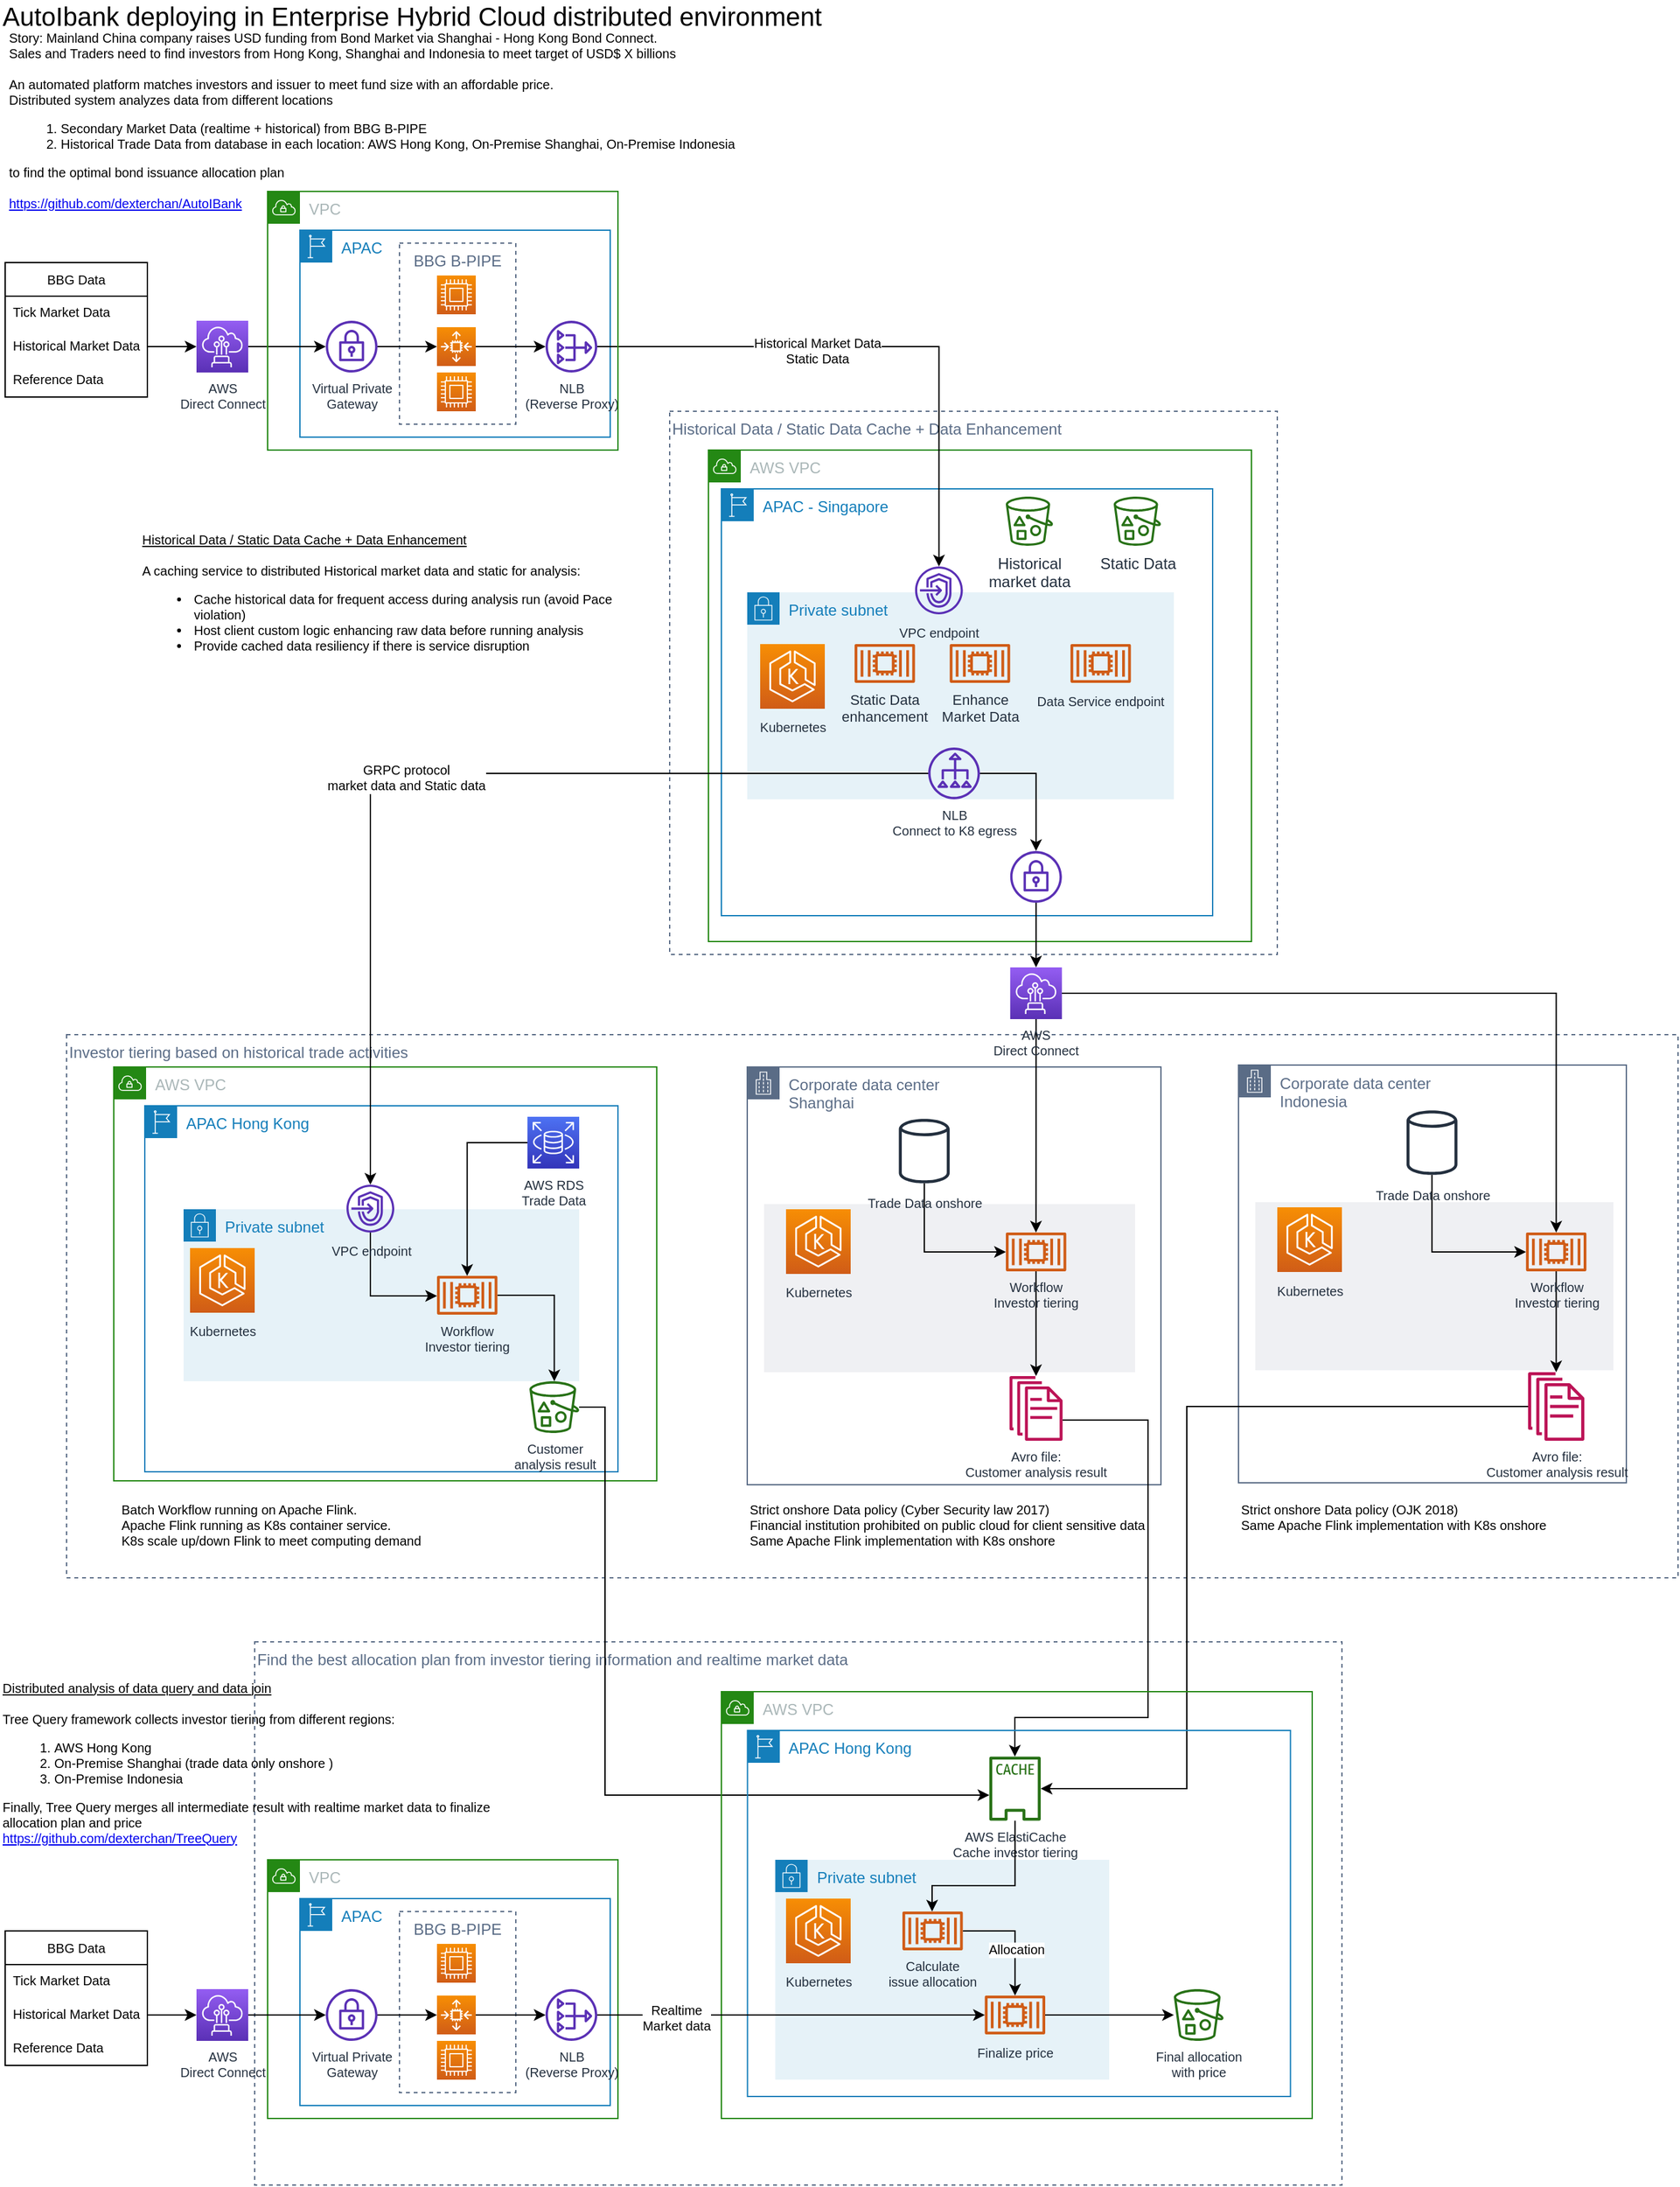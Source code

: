 <mxfile version="12.7.9" type="device"><diagram id="aOPVj5zpC2muIau44BB_" name="Page-1"><mxGraphModel dx="946" dy="549" grid="1" gridSize="10" guides="1" tooltips="1" connect="1" arrows="1" fold="1" page="1" pageScale="1" pageWidth="850" pageHeight="1100" math="0" shadow="0"><root><mxCell id="0"/><mxCell id="1" parent="0"/><mxCell id="RfVsqe0ibCzdvbUxRUO3-131" value="Find the best allocation plan from investor tiering information and realtime market data" style="fillColor=none;strokeColor=#5A6C86;dashed=1;verticalAlign=top;fontStyle=0;fontColor=#5A6C86;align=left;" parent="1" vertex="1"><mxGeometry x="223" y="1301.5" width="841" height="420" as="geometry"/></mxCell><mxCell id="RfVsqe0ibCzdvbUxRUO3-94" value="Private subnet" style="points=[[0,0],[0.25,0],[0.5,0],[0.75,0],[1,0],[1,0.25],[1,0.5],[1,0.75],[1,1],[0.75,1],[0.5,1],[0.25,1],[0,1],[0,0.75],[0,0.5],[0,0.25]];outlineConnect=0;gradientColor=none;html=1;whiteSpace=wrap;fontSize=12;fontStyle=0;shape=mxgraph.aws4.group;grIcon=mxgraph.aws4.group_security_group;grStroke=0;strokeColor=#147EBA;fillColor=#E6F2F8;verticalAlign=top;align=left;spacingLeft=30;fontColor=#147EBA;dashed=0;" parent="1" vertex="1"><mxGeometry x="625.7" y="1470" width="258.3" height="170" as="geometry"/></mxCell><mxCell id="RfVsqe0ibCzdvbUxRUO3-86" value="Investor tiering based on historical trade activities" style="fillColor=none;strokeColor=#5A6C86;dashed=1;verticalAlign=top;fontStyle=0;fontColor=#5A6C86;align=left;" parent="1" vertex="1"><mxGeometry x="77.5" y="832" width="1246.5" height="420" as="geometry"/></mxCell><mxCell id="RfVsqe0ibCzdvbUxRUO3-118" value="VPC" style="points=[[0,0],[0.25,0],[0.5,0],[0.75,0],[1,0],[1,0.25],[1,0.5],[1,0.75],[1,1],[0.75,1],[0.5,1],[0.25,1],[0,1],[0,0.75],[0,0.5],[0,0.25]];outlineConnect=0;gradientColor=none;html=1;whiteSpace=wrap;fontSize=12;fontStyle=0;shape=mxgraph.aws4.group;grIcon=mxgraph.aws4.group_vpc;strokeColor=#248814;fillColor=none;verticalAlign=top;align=left;spacingLeft=30;fontColor=#AAB7B8;dashed=0;" parent="1" vertex="1"><mxGeometry x="233" y="1470" width="271" height="200" as="geometry"/></mxCell><mxCell id="RfVsqe0ibCzdvbUxRUO3-78" value="&lt;div&gt;Corporate data center&lt;/div&gt;&lt;div&gt;Indonesia&lt;br&gt;&lt;/div&gt;" style="points=[[0,0],[0.25,0],[0.5,0],[0.75,0],[1,0],[1,0.25],[1,0.5],[1,0.75],[1,1],[0.75,1],[0.5,1],[0.25,1],[0,1],[0,0.75],[0,0.5],[0,0.25]];outlineConnect=0;gradientColor=none;html=1;whiteSpace=wrap;fontSize=12;fontStyle=0;shape=mxgraph.aws4.group;grIcon=mxgraph.aws4.group_corporate_data_center;strokeColor=#5A6C86;fillColor=none;verticalAlign=top;align=left;spacingLeft=30;fontColor=#5A6C86;dashed=0;" parent="1" vertex="1"><mxGeometry x="984" y="855.5" width="300" height="323" as="geometry"/></mxCell><mxCell id="RfVsqe0ibCzdvbUxRUO3-64" value="&lt;div&gt;Corporate data center&lt;/div&gt;&lt;div&gt;Shanghai&lt;br&gt;&lt;/div&gt;" style="points=[[0,0],[0.25,0],[0.5,0],[0.75,0],[1,0],[1,0.25],[1,0.5],[1,0.75],[1,1],[0.75,1],[0.5,1],[0.25,1],[0,1],[0,0.75],[0,0.5],[0,0.25]];outlineConnect=0;gradientColor=none;html=1;whiteSpace=wrap;fontSize=12;fontStyle=0;shape=mxgraph.aws4.group;grIcon=mxgraph.aws4.group_corporate_data_center;strokeColor=#5A6C86;fillColor=none;verticalAlign=top;align=left;spacingLeft=30;fontColor=#5A6C86;dashed=0;" parent="1" vertex="1"><mxGeometry x="604" y="857" width="320" height="323" as="geometry"/></mxCell><mxCell id="RfVsqe0ibCzdvbUxRUO3-44" value="AWS VPC" style="points=[[0,0],[0.25,0],[0.5,0],[0.75,0],[1,0],[1,0.25],[1,0.5],[1,0.75],[1,1],[0.75,1],[0.5,1],[0.25,1],[0,1],[0,0.75],[0,0.5],[0,0.25]];outlineConnect=0;gradientColor=none;html=1;whiteSpace=wrap;fontSize=12;fontStyle=0;shape=mxgraph.aws4.group;grIcon=mxgraph.aws4.group_vpc;strokeColor=#248814;fillColor=none;verticalAlign=top;align=left;spacingLeft=30;fontColor=#AAB7B8;dashed=0;" parent="1" vertex="1"><mxGeometry x="114" y="857" width="420" height="320" as="geometry"/></mxCell><mxCell id="RfVsqe0ibCzdvbUxRUO3-76" value="" style="fillColor=#EFF0F3;strokeColor=none;dashed=0;verticalAlign=top;fontStyle=0;fontColor=#232F3D;" parent="1" vertex="1"><mxGeometry x="617" y="963" width="287" height="130" as="geometry"/></mxCell><mxCell id="RfVsqe0ibCzdvbUxRUO3-49" value="APAC Hong Kong" style="points=[[0,0],[0.25,0],[0.5,0],[0.75,0],[1,0],[1,0.25],[1,0.5],[1,0.75],[1,1],[0.75,1],[0.5,1],[0.25,1],[0,1],[0,0.75],[0,0.5],[0,0.25]];outlineConnect=0;gradientColor=none;html=1;whiteSpace=wrap;fontSize=12;fontStyle=0;shape=mxgraph.aws4.group;grIcon=mxgraph.aws4.group_region;strokeColor=#147EBA;fillColor=none;verticalAlign=top;align=left;spacingLeft=30;fontColor=#147EBA;dashed=0;" parent="1" vertex="1"><mxGeometry x="138" y="887" width="366" height="283" as="geometry"/></mxCell><mxCell id="RfVsqe0ibCzdvbUxRUO3-45" value="Historical Data / Static Data Cache + Data Enhancement" style="fillColor=none;strokeColor=#5A6C86;dashed=1;verticalAlign=top;fontStyle=0;fontColor=#5A6C86;align=left;" parent="1" vertex="1"><mxGeometry x="544" y="350" width="470" height="420" as="geometry"/></mxCell><mxCell id="RfVsqe0ibCzdvbUxRUO3-27" value="AWS VPC" style="points=[[0,0],[0.25,0],[0.5,0],[0.75,0],[1,0],[1,0.25],[1,0.5],[1,0.75],[1,1],[0.75,1],[0.5,1],[0.25,1],[0,1],[0,0.75],[0,0.5],[0,0.25]];outlineConnect=0;gradientColor=none;html=1;whiteSpace=wrap;fontSize=12;fontStyle=0;shape=mxgraph.aws4.group;grIcon=mxgraph.aws4.group_vpc;strokeColor=#248814;fillColor=none;verticalAlign=top;align=left;spacingLeft=30;fontColor=#AAB7B8;dashed=0;" parent="1" vertex="1"><mxGeometry x="574" y="380" width="420" height="380" as="geometry"/></mxCell><mxCell id="RfVsqe0ibCzdvbUxRUO3-7" value="APAC - Singapore" style="points=[[0,0],[0.25,0],[0.5,0],[0.75,0],[1,0],[1,0.25],[1,0.5],[1,0.75],[1,1],[0.75,1],[0.5,1],[0.25,1],[0,1],[0,0.75],[0,0.5],[0,0.25]];outlineConnect=0;gradientColor=none;html=1;whiteSpace=wrap;fontSize=12;fontStyle=0;shape=mxgraph.aws4.group;grIcon=mxgraph.aws4.group_region;strokeColor=#147EBA;fillColor=none;verticalAlign=top;align=left;spacingLeft=30;fontColor=#147EBA;dashed=0;" parent="1" vertex="1"><mxGeometry x="584" y="410" width="380" height="330" as="geometry"/></mxCell><mxCell id="RfVsqe0ibCzdvbUxRUO3-31" value="Private subnet" style="points=[[0,0],[0.25,0],[0.5,0],[0.75,0],[1,0],[1,0.25],[1,0.5],[1,0.75],[1,1],[0.75,1],[0.5,1],[0.25,1],[0,1],[0,0.75],[0,0.5],[0,0.25]];outlineConnect=0;gradientColor=none;html=1;whiteSpace=wrap;fontSize=12;fontStyle=0;shape=mxgraph.aws4.group;grIcon=mxgraph.aws4.group_security_group;grStroke=0;strokeColor=#147EBA;fillColor=#E6F2F8;verticalAlign=top;align=left;spacingLeft=30;fontColor=#147EBA;dashed=0;" parent="1" vertex="1"><mxGeometry x="604" y="490" width="330" height="160" as="geometry"/></mxCell><mxCell id="RfVsqe0ibCzdvbUxRUO3-16" value="BBG B-PIPE" style="fillColor=none;strokeColor=#5A6C86;dashed=1;verticalAlign=top;fontStyle=0;fontColor=#5A6C86;" parent="1" vertex="1"><mxGeometry x="335" y="220" width="90" height="140" as="geometry"/></mxCell><mxCell id="RfVsqe0ibCzdvbUxRUO3-4" value="APAC" style="points=[[0,0],[0.25,0],[0.5,0],[0.75,0],[1,0],[1,0.25],[1,0.5],[1,0.75],[1,1],[0.75,1],[0.5,1],[0.25,1],[0,1],[0,0.75],[0,0.5],[0,0.25]];outlineConnect=0;gradientColor=none;html=1;whiteSpace=wrap;fontSize=12;fontStyle=0;shape=mxgraph.aws4.group;grIcon=mxgraph.aws4.group_region;strokeColor=#147EBA;fillColor=none;verticalAlign=top;align=left;spacingLeft=30;fontColor=#147EBA;dashed=0;" parent="1" vertex="1"><mxGeometry x="258" y="210" width="240" height="160" as="geometry"/></mxCell><mxCell id="RfVsqe0ibCzdvbUxRUO3-3" style="edgeStyle=orthogonalEdgeStyle;rounded=0;orthogonalLoop=1;jettySize=auto;html=1;" parent="1" source="RfVsqe0ibCzdvbUxRUO3-1" target="RfVsqe0ibCzdvbUxRUO3-2" edge="1"><mxGeometry relative="1" as="geometry"/></mxCell><mxCell id="RfVsqe0ibCzdvbUxRUO3-1" value="&lt;div style=&quot;font-size: 10px&quot;&gt;&lt;font style=&quot;font-size: 10px&quot;&gt;AWS &lt;br&gt;&lt;/font&gt;&lt;/div&gt;&lt;div style=&quot;font-size: 10px&quot;&gt;&lt;font style=&quot;font-size: 10px&quot;&gt;Direct Connect&lt;br&gt;&lt;/font&gt;&lt;/div&gt;" style="outlineConnect=0;fontColor=#232F3E;gradientColor=#945DF2;gradientDirection=north;fillColor=#5A30B5;strokeColor=#ffffff;dashed=0;verticalLabelPosition=bottom;verticalAlign=top;align=center;html=1;fontSize=12;fontStyle=0;aspect=fixed;shape=mxgraph.aws4.resourceIcon;resIcon=mxgraph.aws4.direct_connect;" parent="1" vertex="1"><mxGeometry x="178" y="280" width="40" height="40" as="geometry"/></mxCell><mxCell id="RfVsqe0ibCzdvbUxRUO3-6" style="edgeStyle=orthogonalEdgeStyle;rounded=0;orthogonalLoop=1;jettySize=auto;html=1;" parent="1" source="RfVsqe0ibCzdvbUxRUO3-11" target="RfVsqe0ibCzdvbUxRUO3-5" edge="1"><mxGeometry relative="1" as="geometry"/></mxCell><mxCell id="RfVsqe0ibCzdvbUxRUO3-2" value="&lt;div style=&quot;font-size: 10px&quot;&gt;&lt;font style=&quot;font-size: 10px&quot;&gt;Virtual Private &lt;br&gt;&lt;/font&gt;&lt;/div&gt;&lt;div style=&quot;font-size: 10px&quot;&gt;&lt;font style=&quot;font-size: 10px&quot;&gt;Gateway&lt;/font&gt;&lt;/div&gt;" style="outlineConnect=0;fontColor=#232F3E;gradientColor=none;fillColor=#5A30B5;strokeColor=none;dashed=0;verticalLabelPosition=bottom;verticalAlign=top;align=center;html=1;fontSize=12;fontStyle=0;aspect=fixed;pointerEvents=1;shape=mxgraph.aws4.vpn_gateway;" parent="1" vertex="1"><mxGeometry x="278" y="280" width="40" height="40" as="geometry"/></mxCell><mxCell id="RfVsqe0ibCzdvbUxRUO3-10" style="edgeStyle=orthogonalEdgeStyle;rounded=0;orthogonalLoop=1;jettySize=auto;html=1;" parent="1" source="RfVsqe0ibCzdvbUxRUO3-5" target="RfVsqe0ibCzdvbUxRUO3-9" edge="1"><mxGeometry relative="1" as="geometry"/></mxCell><mxCell id="RfVsqe0ibCzdvbUxRUO3-43" value="&lt;div&gt;Historical Market Data&lt;/div&gt;&lt;div&gt;Static Data&lt;br&gt;&lt;/div&gt;" style="text;html=1;align=center;verticalAlign=middle;resizable=0;points=[];labelBackgroundColor=#ffffff;fontSize=10;" parent="RfVsqe0ibCzdvbUxRUO3-10" vertex="1" connectable="0"><mxGeometry x="-0.218" y="-3" relative="1" as="geometry"><mxPoint as="offset"/></mxGeometry></mxCell><mxCell id="RfVsqe0ibCzdvbUxRUO3-5" value="&lt;div style=&quot;font-size: 10px;&quot;&gt;NLB&lt;/div&gt;&lt;div style=&quot;font-size: 10px;&quot;&gt;&lt;font style=&quot;font-size: 10px&quot;&gt;(Reverse Proxy)&lt;/font&gt;&lt;/div&gt;" style="outlineConnect=0;fontColor=#232F3E;gradientColor=none;fillColor=#5A30B5;strokeColor=none;dashed=0;verticalLabelPosition=bottom;verticalAlign=top;align=center;html=1;fontSize=10;fontStyle=0;aspect=fixed;pointerEvents=1;shape=mxgraph.aws4.nat_gateway;rotation=0;direction=east;" parent="1" vertex="1"><mxGeometry x="448" y="280" width="40" height="40" as="geometry"/></mxCell><mxCell id="RfVsqe0ibCzdvbUxRUO3-9" value="&lt;font style=&quot;font-size: 10px&quot;&gt;VPC endpoint&lt;/font&gt;" style="outlineConnect=0;fontColor=#232F3E;gradientColor=none;fillColor=#5A30B5;strokeColor=none;dashed=0;verticalLabelPosition=bottom;verticalAlign=top;align=center;html=1;fontSize=12;fontStyle=0;aspect=fixed;pointerEvents=1;shape=mxgraph.aws4.endpoints;" parent="1" vertex="1"><mxGeometry x="733.8" y="470" width="37" height="37" as="geometry"/></mxCell><mxCell id="RfVsqe0ibCzdvbUxRUO3-11" value="" style="outlineConnect=0;fontColor=#232F3E;gradientColor=#F78E04;gradientDirection=north;fillColor=#D05C17;strokeColor=#ffffff;dashed=0;verticalLabelPosition=bottom;verticalAlign=top;align=center;html=1;fontSize=12;fontStyle=0;aspect=fixed;shape=mxgraph.aws4.resourceIcon;resIcon=mxgraph.aws4.auto_scaling2;" parent="1" vertex="1"><mxGeometry x="364" y="285" width="30" height="30" as="geometry"/></mxCell><mxCell id="RfVsqe0ibCzdvbUxRUO3-12" style="edgeStyle=orthogonalEdgeStyle;rounded=0;orthogonalLoop=1;jettySize=auto;html=1;" parent="1" source="RfVsqe0ibCzdvbUxRUO3-2" target="RfVsqe0ibCzdvbUxRUO3-11" edge="1"><mxGeometry relative="1" as="geometry"><mxPoint x="318" y="300" as="sourcePoint"/><mxPoint x="448" y="300" as="targetPoint"/></mxGeometry></mxCell><mxCell id="RfVsqe0ibCzdvbUxRUO3-13" value="" style="outlineConnect=0;fontColor=#232F3E;gradientColor=#F78E04;gradientDirection=north;fillColor=#D05C17;strokeColor=#ffffff;dashed=0;verticalLabelPosition=bottom;verticalAlign=top;align=center;html=1;fontSize=12;fontStyle=0;aspect=fixed;shape=mxgraph.aws4.resourceIcon;resIcon=mxgraph.aws4.compute;" parent="1" vertex="1"><mxGeometry x="364" y="320" width="30" height="30" as="geometry"/></mxCell><mxCell id="RfVsqe0ibCzdvbUxRUO3-14" value="" style="outlineConnect=0;fontColor=#232F3E;gradientColor=#F78E04;gradientDirection=north;fillColor=#D05C17;strokeColor=#ffffff;dashed=0;verticalLabelPosition=bottom;verticalAlign=top;align=center;html=1;fontSize=12;fontStyle=0;aspect=fixed;shape=mxgraph.aws4.resourceIcon;resIcon=mxgraph.aws4.compute;" parent="1" vertex="1"><mxGeometry x="364" y="245" width="30" height="30" as="geometry"/></mxCell><mxCell id="RfVsqe0ibCzdvbUxRUO3-19" value="BBG Data" style="swimlane;fontStyle=0;childLayout=stackLayout;horizontal=1;startSize=26;fillColor=none;horizontalStack=0;resizeParent=1;resizeParentMax=0;resizeLast=0;collapsible=1;marginBottom=0;fontSize=10;" parent="1" vertex="1"><mxGeometry x="30" y="235" width="110" height="104" as="geometry"/></mxCell><mxCell id="RfVsqe0ibCzdvbUxRUO3-20" value="Tick Market Data" style="text;strokeColor=none;fillColor=none;align=left;verticalAlign=top;spacingLeft=4;spacingRight=4;overflow=hidden;rotatable=0;points=[[0,0.5],[1,0.5]];portConstraint=eastwest;fontSize=10;" parent="RfVsqe0ibCzdvbUxRUO3-19" vertex="1"><mxGeometry y="26" width="110" height="26" as="geometry"/></mxCell><mxCell id="RfVsqe0ibCzdvbUxRUO3-21" value="Historical Market Data" style="text;strokeColor=none;fillColor=none;align=left;verticalAlign=top;spacingLeft=4;spacingRight=4;overflow=hidden;rotatable=0;points=[[0,0.5],[1,0.5]];portConstraint=eastwest;fontSize=10;" parent="RfVsqe0ibCzdvbUxRUO3-19" vertex="1"><mxGeometry y="52" width="110" height="26" as="geometry"/></mxCell><mxCell id="RfVsqe0ibCzdvbUxRUO3-22" value="Reference Data" style="text;strokeColor=none;fillColor=none;align=left;verticalAlign=top;spacingLeft=4;spacingRight=4;overflow=hidden;rotatable=0;points=[[0,0.5],[1,0.5]];portConstraint=eastwest;fontSize=10;" parent="RfVsqe0ibCzdvbUxRUO3-19" vertex="1"><mxGeometry y="78" width="110" height="26" as="geometry"/></mxCell><mxCell id="RfVsqe0ibCzdvbUxRUO3-23" style="edgeStyle=orthogonalEdgeStyle;rounded=0;orthogonalLoop=1;jettySize=auto;html=1;fontSize=10;" parent="1" source="RfVsqe0ibCzdvbUxRUO3-21" target="RfVsqe0ibCzdvbUxRUO3-1" edge="1"><mxGeometry relative="1" as="geometry"/></mxCell><mxCell id="RfVsqe0ibCzdvbUxRUO3-26" value="VPC" style="points=[[0,0],[0.25,0],[0.5,0],[0.75,0],[1,0],[1,0.25],[1,0.5],[1,0.75],[1,1],[0.75,1],[0.5,1],[0.25,1],[0,1],[0,0.75],[0,0.5],[0,0.25]];outlineConnect=0;gradientColor=none;html=1;whiteSpace=wrap;fontSize=12;fontStyle=0;shape=mxgraph.aws4.group;grIcon=mxgraph.aws4.group_vpc;strokeColor=#248814;fillColor=none;verticalAlign=top;align=left;spacingLeft=30;fontColor=#AAB7B8;dashed=0;" parent="1" vertex="1"><mxGeometry x="233" y="180" width="271" height="200" as="geometry"/></mxCell><mxCell id="RfVsqe0ibCzdvbUxRUO3-28" value="&lt;div align=&quot;left&quot;&gt;&lt;font style=&quot;font-size: 20px&quot;&gt;AutoIbank deploying in Enterprise Hybrid Cloud distributed environment&lt;/font&gt;&lt;/div&gt;&lt;div align=&quot;left&quot;&gt;&lt;br&gt;&lt;/div&gt;" style="text;html=1;strokeColor=none;fillColor=none;align=left;verticalAlign=middle;whiteSpace=wrap;rounded=0;fontSize=10;" parent="1" vertex="1"><mxGeometry x="26" y="40" width="685" height="20" as="geometry"/></mxCell><mxCell id="RfVsqe0ibCzdvbUxRUO3-29" value="&lt;div&gt;Story: Mainland China company raises USD funding from Bond Market via Shanghai - Hong Kong Bond Connect.&lt;/div&gt;&lt;div&gt;Sales and Traders need to find investors from Hong Kong, Shanghai and Indonesia to meet target of USD$ X billions&lt;br&gt;&lt;/div&gt;&lt;div&gt;&lt;br&gt;&lt;/div&gt;&lt;div align=&quot;left&quot;&gt;An automated platform matches investors and issuer to meet fund size with an affordable price. &lt;br&gt;&lt;/div&gt;Distributed system analyzes data from different locations&lt;br&gt;&lt;ol&gt;&lt;li&gt;Secondary Market Data (realtime + historical) from BBG B-PIPE&lt;/li&gt;&lt;li&gt;Historical Trade Data from database in each location: AWS Hong Kong, On-Premise Shanghai, On-Premise Indonesia&lt;br&gt;&lt;/li&gt;&lt;/ol&gt;&lt;div align=&quot;left&quot;&gt;to find the optimal bond issuance allocation plan &lt;br&gt;&lt;/div&gt;&lt;div&gt;&lt;br&gt;&lt;/div&gt;&lt;div&gt;&lt;a href=&quot;https://github.com/dexterchan/AutoIBank&quot;&gt;https://github.com/dexterchan/AutoIBank&lt;/a&gt;&lt;/div&gt;" style="text;html=1;strokeColor=none;fillColor=none;align=left;verticalAlign=middle;whiteSpace=wrap;rounded=0;fontSize=10;" parent="1" vertex="1"><mxGeometry x="31" y="90" width="603" height="70" as="geometry"/></mxCell><mxCell id="RfVsqe0ibCzdvbUxRUO3-30" value="&lt;font style=&quot;font-size: 10px&quot;&gt;Kubernetes&lt;/font&gt; " style="outlineConnect=0;fontColor=#232F3E;gradientColor=#F78E04;gradientDirection=north;fillColor=#D05C17;strokeColor=#ffffff;dashed=0;verticalLabelPosition=bottom;verticalAlign=top;align=center;html=1;fontSize=12;fontStyle=0;aspect=fixed;shape=mxgraph.aws4.resourceIcon;resIcon=mxgraph.aws4.eks;" parent="1" vertex="1"><mxGeometry x="614" y="530" width="50" height="50" as="geometry"/></mxCell><mxCell id="RfVsqe0ibCzdvbUxRUO3-32" value="&lt;div&gt;Historical&lt;/div&gt;&lt;div&gt;market data&lt;br&gt;&lt;/div&gt;" style="outlineConnect=0;fontColor=#232F3E;gradientColor=none;fillColor=#277116;strokeColor=none;dashed=0;verticalLabelPosition=bottom;verticalAlign=top;align=center;html=1;fontSize=12;fontStyle=0;aspect=fixed;pointerEvents=1;shape=mxgraph.aws4.bucket_with_objects;" parent="1" vertex="1"><mxGeometry x="804" y="416" width="36.54" height="38" as="geometry"/></mxCell><mxCell id="RfVsqe0ibCzdvbUxRUO3-33" value="&lt;div style=&quot;font-size: 11px&quot;&gt;&lt;font style=&quot;font-size: 11px&quot;&gt;Static Data&lt;/font&gt;&lt;/div&gt;&lt;div style=&quot;font-size: 11px&quot;&gt;&lt;font style=&quot;font-size: 11px&quot;&gt;enhancement&lt;/font&gt;&lt;br&gt;&lt;/div&gt;" style="outlineConnect=0;fontColor=#232F3E;gradientColor=none;fillColor=#D05C17;strokeColor=none;dashed=0;verticalLabelPosition=bottom;verticalAlign=top;align=center;html=1;fontSize=12;fontStyle=0;aspect=fixed;pointerEvents=1;shape=mxgraph.aws4.container_2;" parent="1" vertex="1"><mxGeometry x="687" y="530" width="46.8" height="30" as="geometry"/></mxCell><mxCell id="RfVsqe0ibCzdvbUxRUO3-37" value="&lt;div&gt;Static Data&lt;/div&gt;" style="outlineConnect=0;fontColor=#232F3E;gradientColor=none;fillColor=#277116;strokeColor=none;dashed=0;verticalLabelPosition=bottom;verticalAlign=top;align=center;html=1;fontSize=12;fontStyle=0;aspect=fixed;pointerEvents=1;shape=mxgraph.aws4.bucket_with_objects;" parent="1" vertex="1"><mxGeometry x="887.46" y="416" width="36.54" height="38" as="geometry"/></mxCell><mxCell id="RfVsqe0ibCzdvbUxRUO3-38" value="&lt;div style=&quot;font-size: 11px&quot;&gt;&lt;font style=&quot;font-size: 11px&quot;&gt;Enhance &lt;br&gt;&lt;/font&gt;&lt;/div&gt;&lt;div style=&quot;font-size: 11px&quot;&gt;&lt;font style=&quot;font-size: 11px&quot;&gt;Market Data&lt;br&gt;&lt;/font&gt;&lt;/div&gt;&amp;nbsp;" style="outlineConnect=0;fontColor=#232F3E;gradientColor=none;fillColor=#D05C17;strokeColor=none;dashed=0;verticalLabelPosition=bottom;verticalAlign=top;align=center;html=1;fontSize=12;fontStyle=0;aspect=fixed;pointerEvents=1;shape=mxgraph.aws4.container_2;" parent="1" vertex="1"><mxGeometry x="760.6" y="530" width="46.8" height="30" as="geometry"/></mxCell><mxCell id="RfVsqe0ibCzdvbUxRUO3-42" value="&lt;font style=&quot;font-size: 10px&quot;&gt;Data Service endpoint&lt;/font&gt;" style="outlineConnect=0;fontColor=#232F3E;gradientColor=none;fillColor=#D05C17;strokeColor=none;dashed=0;verticalLabelPosition=bottom;verticalAlign=top;align=center;html=1;fontSize=12;fontStyle=0;aspect=fixed;pointerEvents=1;shape=mxgraph.aws4.container_2;" parent="1" vertex="1"><mxGeometry x="854" y="530" width="46.8" height="30" as="geometry"/></mxCell><mxCell id="RfVsqe0ibCzdvbUxRUO3-72" style="edgeStyle=orthogonalEdgeStyle;rounded=0;orthogonalLoop=1;jettySize=auto;html=1;fontSize=10;" parent="1" source="RfVsqe0ibCzdvbUxRUO3-46" target="RfVsqe0ibCzdvbUxRUO3-71" edge="1"><mxGeometry relative="1" as="geometry"/></mxCell><mxCell id="RfVsqe0ibCzdvbUxRUO3-46" value="&lt;div style=&quot;font-size: 10px&quot;&gt;&lt;font style=&quot;font-size: 10px&quot;&gt;AWS &lt;br&gt;&lt;/font&gt;&lt;/div&gt;&lt;div style=&quot;font-size: 10px&quot;&gt;&lt;font style=&quot;font-size: 10px&quot;&gt;Direct Connect&lt;br&gt;&lt;/font&gt;&lt;/div&gt;" style="outlineConnect=0;fontColor=#232F3E;gradientColor=#945DF2;gradientDirection=north;fillColor=#5A30B5;strokeColor=#ffffff;dashed=0;verticalLabelPosition=bottom;verticalAlign=top;align=center;html=1;fontSize=12;fontStyle=0;aspect=fixed;shape=mxgraph.aws4.resourceIcon;resIcon=mxgraph.aws4.direct_connect;" parent="1" vertex="1"><mxGeometry x="807.4" y="780" width="40" height="40" as="geometry"/></mxCell><mxCell id="RfVsqe0ibCzdvbUxRUO3-48" value="&lt;div style=&quot;font-size: 10px&quot;&gt;&lt;font style=&quot;font-size: 10px&quot;&gt;AWS RDS&lt;/font&gt;&lt;/div&gt;&lt;div style=&quot;font-size: 10px&quot;&gt;&lt;font style=&quot;font-size: 10px&quot;&gt;Trade Data&lt;br&gt;&lt;/font&gt;&lt;/div&gt;" style="outlineConnect=0;fontColor=#232F3E;gradientColor=#4D72F3;gradientDirection=north;fillColor=#3334B9;strokeColor=#ffffff;dashed=0;verticalLabelPosition=bottom;verticalAlign=top;align=center;html=1;fontSize=12;fontStyle=0;aspect=fixed;shape=mxgraph.aws4.resourceIcon;resIcon=mxgraph.aws4.rds;" parent="1" vertex="1"><mxGeometry x="434" y="895.5" width="40" height="40" as="geometry"/></mxCell><mxCell id="RfVsqe0ibCzdvbUxRUO3-54" style="edgeStyle=orthogonalEdgeStyle;rounded=0;orthogonalLoop=1;jettySize=auto;html=1;fontSize=10;" parent="1" source="RfVsqe0ibCzdvbUxRUO3-50" target="RfVsqe0ibCzdvbUxRUO3-53" edge="1"><mxGeometry relative="1" as="geometry"/></mxCell><mxCell id="RfVsqe0ibCzdvbUxRUO3-61" value="&lt;div&gt;GRPC protocol&lt;/div&gt;&lt;div&gt;market data and Static data&lt;br&gt;&lt;/div&gt;" style="text;html=1;align=center;verticalAlign=middle;resizable=0;points=[];labelBackgroundColor=#ffffff;fontSize=10;" parent="RfVsqe0ibCzdvbUxRUO3-54" vertex="1" connectable="0"><mxGeometry x="0.078" y="3" relative="1" as="geometry"><mxPoint as="offset"/></mxGeometry></mxCell><mxCell id="RfVsqe0ibCzdvbUxRUO3-67" style="edgeStyle=orthogonalEdgeStyle;rounded=0;orthogonalLoop=1;jettySize=auto;html=1;fontSize=10;" parent="1" source="RfVsqe0ibCzdvbUxRUO3-50" target="RfVsqe0ibCzdvbUxRUO3-65" edge="1"><mxGeometry relative="1" as="geometry"/></mxCell><mxCell id="RfVsqe0ibCzdvbUxRUO3-50" value="&lt;div style=&quot;font-size: 10px&quot;&gt;&lt;font style=&quot;font-size: 10px&quot;&gt;NLB&lt;/font&gt;&lt;/div&gt;&lt;div style=&quot;font-size: 10px&quot;&gt;&lt;font style=&quot;font-size: 10px&quot;&gt;Connect to K8 egress&lt;/font&gt;&lt;font style=&quot;font-size: 10px&quot;&gt;&lt;br&gt;&lt;/font&gt;&lt;/div&gt;" style="outlineConnect=0;fontColor=#232F3E;gradientColor=none;fillColor=#5A30B5;strokeColor=none;dashed=0;verticalLabelPosition=bottom;verticalAlign=top;align=center;html=1;fontSize=12;fontStyle=0;aspect=fixed;pointerEvents=1;shape=mxgraph.aws4.nat_gateway;direction=north;" parent="1" vertex="1"><mxGeometry x="744" y="610" width="40" height="40" as="geometry"/></mxCell><mxCell id="RfVsqe0ibCzdvbUxRUO3-55" value="Private subnet" style="points=[[0,0],[0.25,0],[0.5,0],[0.75,0],[1,0],[1,0.25],[1,0.5],[1,0.75],[1,1],[0.75,1],[0.5,1],[0.25,1],[0,1],[0,0.75],[0,0.5],[0,0.25]];outlineConnect=0;gradientColor=none;html=1;whiteSpace=wrap;fontSize=12;fontStyle=0;shape=mxgraph.aws4.group;grIcon=mxgraph.aws4.group_security_group;grStroke=0;strokeColor=#147EBA;fillColor=#E6F2F8;verticalAlign=top;align=left;spacingLeft=30;fontColor=#147EBA;dashed=0;" parent="1" vertex="1"><mxGeometry x="168" y="967" width="306" height="133" as="geometry"/></mxCell><mxCell id="RfVsqe0ibCzdvbUxRUO3-126" style="edgeStyle=orthogonalEdgeStyle;rounded=0;orthogonalLoop=1;jettySize=auto;html=1;fontSize=10;" parent="1" source="RfVsqe0ibCzdvbUxRUO3-53" target="RfVsqe0ibCzdvbUxRUO3-58" edge="1"><mxGeometry relative="1" as="geometry"><Array as="points"><mxPoint x="313" y="1034"/></Array></mxGeometry></mxCell><mxCell id="RfVsqe0ibCzdvbUxRUO3-53" value="&lt;font style=&quot;font-size: 10px&quot;&gt;VPC endpoint&lt;/font&gt;" style="outlineConnect=0;fontColor=#232F3E;gradientColor=none;fillColor=#5A30B5;strokeColor=none;dashed=0;verticalLabelPosition=bottom;verticalAlign=top;align=center;html=1;fontSize=12;fontStyle=0;aspect=fixed;pointerEvents=1;shape=mxgraph.aws4.endpoints;" parent="1" vertex="1"><mxGeometry x="294" y="948" width="37" height="37" as="geometry"/></mxCell><mxCell id="RfVsqe0ibCzdvbUxRUO3-57" value="&lt;font style=&quot;font-size: 10px&quot;&gt;Kubernetes&lt;/font&gt; " style="outlineConnect=0;fontColor=#232F3E;gradientColor=#F78E04;gradientDirection=north;fillColor=#D05C17;strokeColor=#ffffff;dashed=0;verticalLabelPosition=bottom;verticalAlign=top;align=center;html=1;fontSize=12;fontStyle=0;aspect=fixed;shape=mxgraph.aws4.resourceIcon;resIcon=mxgraph.aws4.eks;" parent="1" vertex="1"><mxGeometry x="173" y="997" width="50" height="50" as="geometry"/></mxCell><mxCell id="RfVsqe0ibCzdvbUxRUO3-96" style="edgeStyle=orthogonalEdgeStyle;rounded=0;orthogonalLoop=1;jettySize=auto;html=1;fontSize=10;" parent="1" source="RfVsqe0ibCzdvbUxRUO3-58" target="RfVsqe0ibCzdvbUxRUO3-63" edge="1"><mxGeometry relative="1" as="geometry"/></mxCell><mxCell id="RfVsqe0ibCzdvbUxRUO3-58" value="&lt;div style=&quot;font-size: 10px&quot;&gt;&lt;font style=&quot;font-size: 10px&quot;&gt;Workflow&lt;/font&gt;&lt;/div&gt;&lt;div style=&quot;font-size: 10px&quot;&gt;&lt;font style=&quot;font-size: 10px&quot;&gt;Investor tiering&lt;br&gt;&lt;/font&gt;&lt;/div&gt;" style="outlineConnect=0;fontColor=#232F3E;gradientColor=none;fillColor=#D05C17;strokeColor=none;dashed=0;verticalLabelPosition=bottom;verticalAlign=top;align=center;html=1;fontSize=12;fontStyle=0;aspect=fixed;pointerEvents=1;shape=mxgraph.aws4.container_2;" parent="1" vertex="1"><mxGeometry x="364" y="1018.5" width="46.8" height="30" as="geometry"/></mxCell><mxCell id="RfVsqe0ibCzdvbUxRUO3-62" value="&lt;div align=&quot;left&quot;&gt;Batch Workflow running on Apache Flink.&lt;/div&gt;&lt;div align=&quot;left&quot;&gt;Apache Flink running as K8s container service.&lt;/div&gt;&lt;div align=&quot;left&quot;&gt;K8s scale up/down Flink to meet computing demand&lt;br&gt;&lt;/div&gt;" style="text;html=1;strokeColor=none;fillColor=none;align=left;verticalAlign=top;whiteSpace=wrap;rounded=0;fontSize=10;" parent="1" vertex="1"><mxGeometry x="118" y="1187" width="256" height="50" as="geometry"/></mxCell><mxCell id="RfVsqe0ibCzdvbUxRUO3-91" style="edgeStyle=orthogonalEdgeStyle;rounded=0;orthogonalLoop=1;jettySize=auto;html=1;fontSize=10;" parent="1" source="RfVsqe0ibCzdvbUxRUO3-63" target="RfVsqe0ibCzdvbUxRUO3-90" edge="1"><mxGeometry relative="1" as="geometry"><mxPoint x="524" y="1450" as="targetPoint"/><Array as="points"><mxPoint x="494" y="1120"/><mxPoint x="494" y="1420"/></Array></mxGeometry></mxCell><mxCell id="RfVsqe0ibCzdvbUxRUO3-63" value="&lt;div style=&quot;font-size: 10px&quot;&gt;&lt;font style=&quot;font-size: 10px&quot;&gt;Customer &lt;br&gt;&lt;/font&gt;&lt;/div&gt;&lt;div style=&quot;font-size: 10px&quot;&gt;&lt;font style=&quot;font-size: 10px&quot;&gt;analysis result&lt;br&gt;&lt;/font&gt;&lt;/div&gt;" style="outlineConnect=0;fontColor=#232F3E;gradientColor=none;fillColor=#277116;strokeColor=none;dashed=0;verticalLabelPosition=bottom;verticalAlign=top;align=center;html=1;fontSize=12;fontStyle=0;aspect=fixed;pointerEvents=1;shape=mxgraph.aws4.bucket_with_objects;" parent="1" vertex="1"><mxGeometry x="435.54" y="1100" width="38.46" height="40" as="geometry"/></mxCell><mxCell id="RfVsqe0ibCzdvbUxRUO3-68" style="edgeStyle=orthogonalEdgeStyle;rounded=0;orthogonalLoop=1;jettySize=auto;html=1;fontSize=10;" parent="1" source="RfVsqe0ibCzdvbUxRUO3-65" target="RfVsqe0ibCzdvbUxRUO3-46" edge="1"><mxGeometry relative="1" as="geometry"/></mxCell><mxCell id="RfVsqe0ibCzdvbUxRUO3-65" value="" style="outlineConnect=0;fontColor=#232F3E;gradientColor=none;fillColor=#5A30B5;strokeColor=none;dashed=0;verticalLabelPosition=bottom;verticalAlign=top;align=center;html=1;fontSize=12;fontStyle=0;aspect=fixed;pointerEvents=1;shape=mxgraph.aws4.vpn_gateway;" parent="1" vertex="1"><mxGeometry x="807.4" y="690" width="40" height="40" as="geometry"/></mxCell><mxCell id="RfVsqe0ibCzdvbUxRUO3-69" value="&lt;font style=&quot;font-size: 10px&quot;&gt;Kubernetes&lt;/font&gt; " style="outlineConnect=0;fontColor=#232F3E;gradientColor=#F78E04;gradientDirection=north;fillColor=#D05C17;strokeColor=#ffffff;dashed=0;verticalLabelPosition=bottom;verticalAlign=top;align=center;html=1;fontSize=12;fontStyle=0;aspect=fixed;shape=mxgraph.aws4.resourceIcon;resIcon=mxgraph.aws4.eks;" parent="1" vertex="1"><mxGeometry x="634" y="967" width="50" height="50" as="geometry"/></mxCell><mxCell id="RfVsqe0ibCzdvbUxRUO3-97" style="edgeStyle=orthogonalEdgeStyle;rounded=0;orthogonalLoop=1;jettySize=auto;html=1;fontSize=10;" parent="1" source="RfVsqe0ibCzdvbUxRUO3-71" target="RfVsqe0ibCzdvbUxRUO3-75" edge="1"><mxGeometry relative="1" as="geometry"/></mxCell><mxCell id="RfVsqe0ibCzdvbUxRUO3-71" value="&lt;div style=&quot;font-size: 10px&quot;&gt;&lt;font style=&quot;font-size: 10px&quot;&gt;Workflow&lt;/font&gt;&lt;/div&gt;&lt;div style=&quot;font-size: 10px&quot;&gt;&lt;font style=&quot;font-size: 10px&quot;&gt;Investor tiering&lt;br&gt;&lt;/font&gt;&lt;/div&gt;" style="outlineConnect=0;fontColor=#232F3E;gradientColor=none;fillColor=#D05C17;strokeColor=none;dashed=0;verticalLabelPosition=bottom;verticalAlign=top;align=center;html=1;fontSize=12;fontStyle=0;aspect=fixed;pointerEvents=1;shape=mxgraph.aws4.container_2;" parent="1" vertex="1"><mxGeometry x="804.0" y="985" width="46.8" height="30" as="geometry"/></mxCell><mxCell id="RfVsqe0ibCzdvbUxRUO3-128" style="edgeStyle=orthogonalEdgeStyle;rounded=0;orthogonalLoop=1;jettySize=auto;html=1;fontSize=10;" parent="1" source="RfVsqe0ibCzdvbUxRUO3-73" target="RfVsqe0ibCzdvbUxRUO3-71" edge="1"><mxGeometry relative="1" as="geometry"><Array as="points"><mxPoint x="741" y="1000"/></Array></mxGeometry></mxCell><mxCell id="RfVsqe0ibCzdvbUxRUO3-73" value="&lt;font style=&quot;font-size: 10px&quot;&gt;Trade Data onshore&lt;/font&gt;" style="outlineConnect=0;fontColor=#232F3E;gradientColor=none;fillColor=#232F3E;strokeColor=none;dashed=0;verticalLabelPosition=bottom;verticalAlign=top;align=center;html=1;fontSize=12;fontStyle=0;aspect=fixed;pointerEvents=1;shape=mxgraph.aws4.generic_database;" parent="1" vertex="1"><mxGeometry x="721.27" y="896" width="39.33" height="52" as="geometry"/></mxCell><mxCell id="RfVsqe0ibCzdvbUxRUO3-92" style="edgeStyle=orthogonalEdgeStyle;rounded=0;orthogonalLoop=1;jettySize=auto;html=1;fontSize=10;" parent="1" source="RfVsqe0ibCzdvbUxRUO3-75" target="RfVsqe0ibCzdvbUxRUO3-90" edge="1"><mxGeometry relative="1" as="geometry"><Array as="points"><mxPoint x="914" y="1130"/><mxPoint x="914" y="1360"/><mxPoint x="811" y="1360"/></Array></mxGeometry></mxCell><mxCell id="RfVsqe0ibCzdvbUxRUO3-75" value="&lt;div style=&quot;font-size: 10px&quot;&gt;&lt;font style=&quot;font-size: 10px&quot;&gt;Avro file: &lt;br&gt;&lt;/font&gt;&lt;/div&gt;&lt;div style=&quot;font-size: 10px&quot;&gt;&lt;font style=&quot;font-size: 10px&quot;&gt;Customer analysis result&lt;/font&gt;&lt;/div&gt;" style="outlineConnect=0;fontColor=#232F3E;gradientColor=none;fillColor=#BC1356;strokeColor=none;dashed=0;verticalLabelPosition=bottom;verticalAlign=top;align=center;html=1;fontSize=12;fontStyle=0;aspect=fixed;pointerEvents=1;shape=mxgraph.aws4.documents;" parent="1" vertex="1"><mxGeometry x="806.88" y="1096" width="41.03" height="50" as="geometry"/></mxCell><mxCell id="RfVsqe0ibCzdvbUxRUO3-77" value="" style="fillColor=#EFF0F3;strokeColor=none;dashed=0;verticalAlign=top;fontStyle=0;fontColor=#232F3D;" parent="1" vertex="1"><mxGeometry x="997" y="961.5" width="277" height="130" as="geometry"/></mxCell><mxCell id="RfVsqe0ibCzdvbUxRUO3-79" value="&lt;font style=&quot;font-size: 10px&quot;&gt;Kubernetes&lt;/font&gt; " style="outlineConnect=0;fontColor=#232F3E;gradientColor=#F78E04;gradientDirection=north;fillColor=#D05C17;strokeColor=#ffffff;dashed=0;verticalLabelPosition=bottom;verticalAlign=top;align=center;html=1;fontSize=12;fontStyle=0;aspect=fixed;shape=mxgraph.aws4.resourceIcon;resIcon=mxgraph.aws4.eks;" parent="1" vertex="1"><mxGeometry x="1014" y="965.5" width="50" height="50" as="geometry"/></mxCell><mxCell id="RfVsqe0ibCzdvbUxRUO3-98" style="edgeStyle=orthogonalEdgeStyle;rounded=0;orthogonalLoop=1;jettySize=auto;html=1;fontSize=10;" parent="1" source="RfVsqe0ibCzdvbUxRUO3-80" target="RfVsqe0ibCzdvbUxRUO3-82" edge="1"><mxGeometry relative="1" as="geometry"/></mxCell><mxCell id="RfVsqe0ibCzdvbUxRUO3-80" value="&lt;div style=&quot;font-size: 10px&quot;&gt;&lt;font style=&quot;font-size: 10px&quot;&gt;Workflow&lt;/font&gt;&lt;/div&gt;&lt;div style=&quot;font-size: 10px&quot;&gt;&lt;font style=&quot;font-size: 10px&quot;&gt;Investor tiering&lt;br&gt;&lt;/font&gt;&lt;/div&gt;" style="outlineConnect=0;fontColor=#232F3E;gradientColor=none;fillColor=#D05C17;strokeColor=none;dashed=0;verticalLabelPosition=bottom;verticalAlign=top;align=center;html=1;fontSize=12;fontStyle=0;aspect=fixed;pointerEvents=1;shape=mxgraph.aws4.container_2;" parent="1" vertex="1"><mxGeometry x="1206.34" y="985" width="46.8" height="30" as="geometry"/></mxCell><mxCell id="RfVsqe0ibCzdvbUxRUO3-129" style="edgeStyle=orthogonalEdgeStyle;rounded=0;orthogonalLoop=1;jettySize=auto;html=1;fontSize=10;" parent="1" source="RfVsqe0ibCzdvbUxRUO3-81" target="RfVsqe0ibCzdvbUxRUO3-80" edge="1"><mxGeometry relative="1" as="geometry"><Array as="points"><mxPoint x="1134" y="1000"/></Array></mxGeometry></mxCell><mxCell id="RfVsqe0ibCzdvbUxRUO3-81" value="&lt;font style=&quot;font-size: 10px&quot;&gt;Trade Data onshore&lt;/font&gt;" style="outlineConnect=0;fontColor=#232F3E;gradientColor=none;fillColor=#232F3E;strokeColor=none;dashed=0;verticalLabelPosition=bottom;verticalAlign=top;align=center;html=1;fontSize=12;fontStyle=0;aspect=fixed;pointerEvents=1;shape=mxgraph.aws4.generic_database;" parent="1" vertex="1"><mxGeometry x="1114" y="889.5" width="39.33" height="52" as="geometry"/></mxCell><mxCell id="RfVsqe0ibCzdvbUxRUO3-93" style="edgeStyle=orthogonalEdgeStyle;rounded=0;orthogonalLoop=1;jettySize=auto;html=1;fontSize=10;" parent="1" source="RfVsqe0ibCzdvbUxRUO3-82" target="RfVsqe0ibCzdvbUxRUO3-90" edge="1"><mxGeometry relative="1" as="geometry"><Array as="points"><mxPoint x="944" y="1120"/><mxPoint x="944" y="1415"/></Array></mxGeometry></mxCell><mxCell id="RfVsqe0ibCzdvbUxRUO3-82" value="&lt;div style=&quot;font-size: 10px&quot;&gt;&lt;font style=&quot;font-size: 10px&quot;&gt;Avro file: &lt;br&gt;&lt;/font&gt;&lt;/div&gt;&lt;div style=&quot;font-size: 10px&quot;&gt;&lt;font style=&quot;font-size: 10px&quot;&gt;Customer analysis result&lt;/font&gt;&lt;/div&gt;" style="outlineConnect=0;fontColor=#232F3E;gradientColor=none;fillColor=#BC1356;strokeColor=none;dashed=0;verticalLabelPosition=bottom;verticalAlign=top;align=center;html=1;fontSize=12;fontStyle=0;aspect=fixed;pointerEvents=1;shape=mxgraph.aws4.documents;" parent="1" vertex="1"><mxGeometry x="1208" y="1093" width="43.49" height="53" as="geometry"/></mxCell><mxCell id="RfVsqe0ibCzdvbUxRUO3-83" value="&lt;div&gt;Strict onshore Data policy (Cyber Security law 2017)&lt;/div&gt;&lt;div&gt;Financial institution prohibited on public cloud for client sensitive data &lt;br&gt;&lt;/div&gt;&lt;div&gt;Same Apache Flink implementation with K8s onshore&lt;br&gt;&lt;/div&gt;" style="text;html=1;strokeColor=none;fillColor=none;align=left;verticalAlign=top;whiteSpace=wrap;rounded=0;fontSize=10;" parent="1" vertex="1"><mxGeometry x="604.2" y="1187" width="319.8" height="50" as="geometry"/></mxCell><mxCell id="RfVsqe0ibCzdvbUxRUO3-84" value="&lt;div&gt;Strict onshore Data policy (OJK 2018)&lt;/div&gt;&lt;div&gt;Same Apache Flink implementation with K8s onshore&lt;br&gt;&lt;/div&gt;" style="text;html=1;strokeColor=none;fillColor=none;align=left;verticalAlign=top;whiteSpace=wrap;rounded=0;fontSize=10;" parent="1" vertex="1"><mxGeometry x="984" y="1187" width="256" height="50" as="geometry"/></mxCell><mxCell id="RfVsqe0ibCzdvbUxRUO3-85" style="edgeStyle=orthogonalEdgeStyle;rounded=0;orthogonalLoop=1;jettySize=auto;html=1;fontSize=10;" parent="1" source="RfVsqe0ibCzdvbUxRUO3-46" target="RfVsqe0ibCzdvbUxRUO3-80" edge="1"><mxGeometry relative="1" as="geometry"/></mxCell><mxCell id="RfVsqe0ibCzdvbUxRUO3-88" value="AWS VPC" style="points=[[0,0],[0.25,0],[0.5,0],[0.75,0],[1,0],[1,0.25],[1,0.5],[1,0.75],[1,1],[0.75,1],[0.5,1],[0.25,1],[0,1],[0,0.75],[0,0.5],[0,0.25]];outlineConnect=0;gradientColor=none;html=1;whiteSpace=wrap;fontSize=12;fontStyle=0;shape=mxgraph.aws4.group;grIcon=mxgraph.aws4.group_vpc;strokeColor=#248814;fillColor=none;verticalAlign=top;align=left;spacingLeft=30;fontColor=#AAB7B8;dashed=0;" parent="1" vertex="1"><mxGeometry x="584" y="1340" width="457" height="330" as="geometry"/></mxCell><mxCell id="RfVsqe0ibCzdvbUxRUO3-89" value="APAC Hong Kong" style="points=[[0,0],[0.25,0],[0.5,0],[0.75,0],[1,0],[1,0.25],[1,0.5],[1,0.75],[1,1],[0.75,1],[0.5,1],[0.25,1],[0,1],[0,0.75],[0,0.5],[0,0.25]];outlineConnect=0;gradientColor=none;html=1;whiteSpace=wrap;fontSize=12;fontStyle=0;shape=mxgraph.aws4.group;grIcon=mxgraph.aws4.group_region;strokeColor=#147EBA;fillColor=none;verticalAlign=top;align=left;spacingLeft=30;fontColor=#147EBA;dashed=0;" parent="1" vertex="1"><mxGeometry x="604.2" y="1370" width="420" height="283" as="geometry"/></mxCell><mxCell id="RfVsqe0ibCzdvbUxRUO3-95" value="&lt;font style=&quot;font-size: 10px&quot;&gt;Kubernetes&lt;/font&gt; " style="outlineConnect=0;fontColor=#232F3E;gradientColor=#F78E04;gradientDirection=north;fillColor=#D05C17;strokeColor=#ffffff;dashed=0;verticalLabelPosition=bottom;verticalAlign=top;align=center;html=1;fontSize=12;fontStyle=0;aspect=fixed;shape=mxgraph.aws4.resourceIcon;resIcon=mxgraph.aws4.eks;" parent="1" vertex="1"><mxGeometry x="634" y="1500" width="50" height="50" as="geometry"/></mxCell><mxCell id="RfVsqe0ibCzdvbUxRUO3-125" style="edgeStyle=orthogonalEdgeStyle;rounded=0;orthogonalLoop=1;jettySize=auto;html=1;fontSize=10;" parent="1" source="RfVsqe0ibCzdvbUxRUO3-99" target="RfVsqe0ibCzdvbUxRUO3-124" edge="1"><mxGeometry relative="1" as="geometry"/></mxCell><mxCell id="RfVsqe0ibCzdvbUxRUO3-99" value="&lt;font style=&quot;font-size: 10px&quot;&gt;Finalize price&lt;/font&gt;" style="outlineConnect=0;fontColor=#232F3E;gradientColor=none;fillColor=#D05C17;strokeColor=none;dashed=0;verticalLabelPosition=bottom;verticalAlign=top;align=center;html=1;fontSize=12;fontStyle=0;aspect=fixed;pointerEvents=1;shape=mxgraph.aws4.container_2;" parent="1" vertex="1"><mxGeometry x="787.73" y="1575" width="46.8" height="30" as="geometry"/></mxCell><mxCell id="RfVsqe0ibCzdvbUxRUO3-102" value="BBG B-PIPE" style="fillColor=none;strokeColor=#5A6C86;dashed=1;verticalAlign=top;fontStyle=0;fontColor=#5A6C86;" parent="1" vertex="1"><mxGeometry x="335" y="1510" width="90" height="140" as="geometry"/></mxCell><mxCell id="RfVsqe0ibCzdvbUxRUO3-103" value="APAC" style="points=[[0,0],[0.25,0],[0.5,0],[0.75,0],[1,0],[1,0.25],[1,0.5],[1,0.75],[1,1],[0.75,1],[0.5,1],[0.25,1],[0,1],[0,0.75],[0,0.5],[0,0.25]];outlineConnect=0;gradientColor=none;html=1;whiteSpace=wrap;fontSize=12;fontStyle=0;shape=mxgraph.aws4.group;grIcon=mxgraph.aws4.group_region;strokeColor=#147EBA;fillColor=none;verticalAlign=top;align=left;spacingLeft=30;fontColor=#147EBA;dashed=0;" parent="1" vertex="1"><mxGeometry x="258" y="1500" width="240" height="160" as="geometry"/></mxCell><mxCell id="RfVsqe0ibCzdvbUxRUO3-104" style="edgeStyle=orthogonalEdgeStyle;rounded=0;orthogonalLoop=1;jettySize=auto;html=1;" parent="1" source="RfVsqe0ibCzdvbUxRUO3-105" target="RfVsqe0ibCzdvbUxRUO3-107" edge="1"><mxGeometry relative="1" as="geometry"/></mxCell><mxCell id="RfVsqe0ibCzdvbUxRUO3-105" value="&lt;div style=&quot;font-size: 10px&quot;&gt;&lt;font style=&quot;font-size: 10px&quot;&gt;AWS &lt;br&gt;&lt;/font&gt;&lt;/div&gt;&lt;div style=&quot;font-size: 10px&quot;&gt;&lt;font style=&quot;font-size: 10px&quot;&gt;Direct Connect&lt;br&gt;&lt;/font&gt;&lt;/div&gt;" style="outlineConnect=0;fontColor=#232F3E;gradientColor=#945DF2;gradientDirection=north;fillColor=#5A30B5;strokeColor=#ffffff;dashed=0;verticalLabelPosition=bottom;verticalAlign=top;align=center;html=1;fontSize=12;fontStyle=0;aspect=fixed;shape=mxgraph.aws4.resourceIcon;resIcon=mxgraph.aws4.direct_connect;" parent="1" vertex="1"><mxGeometry x="178" y="1570" width="40" height="40" as="geometry"/></mxCell><mxCell id="RfVsqe0ibCzdvbUxRUO3-106" style="edgeStyle=orthogonalEdgeStyle;rounded=0;orthogonalLoop=1;jettySize=auto;html=1;" parent="1" source="RfVsqe0ibCzdvbUxRUO3-109" target="RfVsqe0ibCzdvbUxRUO3-108" edge="1"><mxGeometry relative="1" as="geometry"/></mxCell><mxCell id="RfVsqe0ibCzdvbUxRUO3-107" value="&lt;div style=&quot;font-size: 10px&quot;&gt;&lt;font style=&quot;font-size: 10px&quot;&gt;Virtual Private &lt;br&gt;&lt;/font&gt;&lt;/div&gt;&lt;div style=&quot;font-size: 10px&quot;&gt;&lt;font style=&quot;font-size: 10px&quot;&gt;Gateway&lt;/font&gt;&lt;/div&gt;" style="outlineConnect=0;fontColor=#232F3E;gradientColor=none;fillColor=#5A30B5;strokeColor=none;dashed=0;verticalLabelPosition=bottom;verticalAlign=top;align=center;html=1;fontSize=12;fontStyle=0;aspect=fixed;pointerEvents=1;shape=mxgraph.aws4.vpn_gateway;" parent="1" vertex="1"><mxGeometry x="278" y="1570" width="40" height="40" as="geometry"/></mxCell><mxCell id="RfVsqe0ibCzdvbUxRUO3-119" style="edgeStyle=orthogonalEdgeStyle;rounded=0;orthogonalLoop=1;jettySize=auto;html=1;fontSize=10;" parent="1" source="RfVsqe0ibCzdvbUxRUO3-108" target="RfVsqe0ibCzdvbUxRUO3-99" edge="1"><mxGeometry relative="1" as="geometry"/></mxCell><mxCell id="RfVsqe0ibCzdvbUxRUO3-120" value="&lt;div&gt;Realtime&lt;/div&gt;&lt;div&gt;Market data&lt;br&gt;&lt;/div&gt;" style="text;html=1;align=center;verticalAlign=middle;resizable=0;points=[];labelBackgroundColor=#ffffff;fontSize=10;" parent="RfVsqe0ibCzdvbUxRUO3-119" vertex="1" connectable="0"><mxGeometry x="-0.593" y="-2" relative="1" as="geometry"><mxPoint as="offset"/></mxGeometry></mxCell><mxCell id="RfVsqe0ibCzdvbUxRUO3-108" value="&lt;div style=&quot;font-size: 10px;&quot;&gt;NLB&lt;/div&gt;&lt;div style=&quot;font-size: 10px;&quot;&gt;&lt;font style=&quot;font-size: 10px&quot;&gt;(Reverse Proxy)&lt;/font&gt;&lt;/div&gt;" style="outlineConnect=0;fontColor=#232F3E;gradientColor=none;fillColor=#5A30B5;strokeColor=none;dashed=0;verticalLabelPosition=bottom;verticalAlign=top;align=center;html=1;fontSize=10;fontStyle=0;aspect=fixed;pointerEvents=1;shape=mxgraph.aws4.nat_gateway;rotation=0;direction=east;" parent="1" vertex="1"><mxGeometry x="448" y="1570" width="40" height="40" as="geometry"/></mxCell><mxCell id="RfVsqe0ibCzdvbUxRUO3-109" value="" style="outlineConnect=0;fontColor=#232F3E;gradientColor=#F78E04;gradientDirection=north;fillColor=#D05C17;strokeColor=#ffffff;dashed=0;verticalLabelPosition=bottom;verticalAlign=top;align=center;html=1;fontSize=12;fontStyle=0;aspect=fixed;shape=mxgraph.aws4.resourceIcon;resIcon=mxgraph.aws4.auto_scaling2;" parent="1" vertex="1"><mxGeometry x="364" y="1575" width="30" height="30" as="geometry"/></mxCell><mxCell id="RfVsqe0ibCzdvbUxRUO3-110" style="edgeStyle=orthogonalEdgeStyle;rounded=0;orthogonalLoop=1;jettySize=auto;html=1;" parent="1" source="RfVsqe0ibCzdvbUxRUO3-107" target="RfVsqe0ibCzdvbUxRUO3-109" edge="1"><mxGeometry relative="1" as="geometry"><mxPoint x="318" y="1590" as="sourcePoint"/><mxPoint x="448" y="1590" as="targetPoint"/></mxGeometry></mxCell><mxCell id="RfVsqe0ibCzdvbUxRUO3-111" value="" style="outlineConnect=0;fontColor=#232F3E;gradientColor=#F78E04;gradientDirection=north;fillColor=#D05C17;strokeColor=#ffffff;dashed=0;verticalLabelPosition=bottom;verticalAlign=top;align=center;html=1;fontSize=12;fontStyle=0;aspect=fixed;shape=mxgraph.aws4.resourceIcon;resIcon=mxgraph.aws4.compute;" parent="1" vertex="1"><mxGeometry x="364" y="1610" width="30" height="30" as="geometry"/></mxCell><mxCell id="RfVsqe0ibCzdvbUxRUO3-112" value="" style="outlineConnect=0;fontColor=#232F3E;gradientColor=#F78E04;gradientDirection=north;fillColor=#D05C17;strokeColor=#ffffff;dashed=0;verticalLabelPosition=bottom;verticalAlign=top;align=center;html=1;fontSize=12;fontStyle=0;aspect=fixed;shape=mxgraph.aws4.resourceIcon;resIcon=mxgraph.aws4.compute;" parent="1" vertex="1"><mxGeometry x="364" y="1535" width="30" height="30" as="geometry"/></mxCell><mxCell id="RfVsqe0ibCzdvbUxRUO3-113" value="BBG Data" style="swimlane;fontStyle=0;childLayout=stackLayout;horizontal=1;startSize=26;fillColor=none;horizontalStack=0;resizeParent=1;resizeParentMax=0;resizeLast=0;collapsible=1;marginBottom=0;fontSize=10;" parent="1" vertex="1"><mxGeometry x="30" y="1525" width="110" height="104" as="geometry"/></mxCell><mxCell id="RfVsqe0ibCzdvbUxRUO3-114" value="Tick Market Data" style="text;strokeColor=none;fillColor=none;align=left;verticalAlign=top;spacingLeft=4;spacingRight=4;overflow=hidden;rotatable=0;points=[[0,0.5],[1,0.5]];portConstraint=eastwest;fontSize=10;" parent="RfVsqe0ibCzdvbUxRUO3-113" vertex="1"><mxGeometry y="26" width="110" height="26" as="geometry"/></mxCell><mxCell id="RfVsqe0ibCzdvbUxRUO3-115" value="Historical Market Data" style="text;strokeColor=none;fillColor=none;align=left;verticalAlign=top;spacingLeft=4;spacingRight=4;overflow=hidden;rotatable=0;points=[[0,0.5],[1,0.5]];portConstraint=eastwest;fontSize=10;" parent="RfVsqe0ibCzdvbUxRUO3-113" vertex="1"><mxGeometry y="52" width="110" height="26" as="geometry"/></mxCell><mxCell id="RfVsqe0ibCzdvbUxRUO3-116" value="Reference Data" style="text;strokeColor=none;fillColor=none;align=left;verticalAlign=top;spacingLeft=4;spacingRight=4;overflow=hidden;rotatable=0;points=[[0,0.5],[1,0.5]];portConstraint=eastwest;fontSize=10;" parent="RfVsqe0ibCzdvbUxRUO3-113" vertex="1"><mxGeometry y="78" width="110" height="26" as="geometry"/></mxCell><mxCell id="RfVsqe0ibCzdvbUxRUO3-117" style="edgeStyle=orthogonalEdgeStyle;rounded=0;orthogonalLoop=1;jettySize=auto;html=1;fontSize=10;" parent="1" source="RfVsqe0ibCzdvbUxRUO3-115" target="RfVsqe0ibCzdvbUxRUO3-105" edge="1"><mxGeometry relative="1" as="geometry"/></mxCell><mxCell id="RfVsqe0ibCzdvbUxRUO3-122" style="edgeStyle=orthogonalEdgeStyle;rounded=0;orthogonalLoop=1;jettySize=auto;html=1;fontSize=10;" parent="1" source="RfVsqe0ibCzdvbUxRUO3-121" target="RfVsqe0ibCzdvbUxRUO3-99" edge="1"><mxGeometry relative="1" as="geometry"/></mxCell><mxCell id="RfVsqe0ibCzdvbUxRUO3-123" value="Allocation" style="text;html=1;align=center;verticalAlign=middle;resizable=0;points=[];labelBackgroundColor=#ffffff;fontSize=10;" parent="RfVsqe0ibCzdvbUxRUO3-122" vertex="1" connectable="0"><mxGeometry x="-0.108" y="-14" relative="1" as="geometry"><mxPoint x="15" y="14" as="offset"/></mxGeometry></mxCell><mxCell id="RfVsqe0ibCzdvbUxRUO3-121" value="&lt;div style=&quot;font-size: 10px&quot;&gt;&lt;font style=&quot;font-size: 10px&quot;&gt;Calculate&lt;/font&gt;&lt;/div&gt;&lt;div style=&quot;font-size: 10px&quot;&gt;&lt;font style=&quot;font-size: 10px&quot;&gt;issue allocation&lt;br&gt;&lt;/font&gt;&lt;/div&gt;" style="outlineConnect=0;fontColor=#232F3E;gradientColor=none;fillColor=#D05C17;strokeColor=none;dashed=0;verticalLabelPosition=bottom;verticalAlign=top;align=center;html=1;fontSize=12;fontStyle=0;aspect=fixed;pointerEvents=1;shape=mxgraph.aws4.container_2;" parent="1" vertex="1"><mxGeometry x="724.0" y="1510" width="46.8" height="30" as="geometry"/></mxCell><mxCell id="RfVsqe0ibCzdvbUxRUO3-124" value="&lt;div style=&quot;font-size: 10px&quot;&gt;&lt;font style=&quot;font-size: 10px&quot;&gt;Final allocation &lt;br&gt;&lt;/font&gt;&lt;/div&gt;&lt;div style=&quot;font-size: 10px&quot;&gt;&lt;font style=&quot;font-size: 10px&quot;&gt;with price&lt;br&gt;&lt;/font&gt;&lt;/div&gt;" style="outlineConnect=0;fontColor=#232F3E;gradientColor=none;fillColor=#277116;strokeColor=none;dashed=0;verticalLabelPosition=bottom;verticalAlign=top;align=center;html=1;fontSize=12;fontStyle=0;aspect=fixed;pointerEvents=1;shape=mxgraph.aws4.bucket_with_objects;" parent="1" vertex="1"><mxGeometry x="934" y="1570" width="38.46" height="40" as="geometry"/></mxCell><mxCell id="RfVsqe0ibCzdvbUxRUO3-127" style="edgeStyle=orthogonalEdgeStyle;rounded=0;orthogonalLoop=1;jettySize=auto;html=1;fontSize=10;" parent="1" source="RfVsqe0ibCzdvbUxRUO3-48" target="RfVsqe0ibCzdvbUxRUO3-58" edge="1"><mxGeometry relative="1" as="geometry"/></mxCell><mxCell id="RfVsqe0ibCzdvbUxRUO3-90" value="&lt;div style=&quot;font-size: 10px&quot;&gt;&lt;font style=&quot;font-size: 10px&quot;&gt;AWS ElastiCache&lt;/font&gt;&lt;/div&gt;&lt;div style=&quot;font-size: 10px&quot;&gt;&lt;font style=&quot;font-size: 10px&quot;&gt;Cache investor tiering&lt;br&gt;&lt;/font&gt;&lt;/div&gt;" style="outlineConnect=0;fontColor=#232F3E;gradientColor=none;fillColor=#277116;strokeColor=none;dashed=0;verticalLabelPosition=bottom;verticalAlign=top;align=center;html=1;fontSize=12;fontStyle=0;aspect=fixed;pointerEvents=1;shape=mxgraph.aws4.cached_volume;" parent="1" vertex="1"><mxGeometry x="791.26" y="1390" width="39.74" height="50" as="geometry"/></mxCell><mxCell id="RfVsqe0ibCzdvbUxRUO3-130" style="edgeStyle=orthogonalEdgeStyle;rounded=0;orthogonalLoop=1;jettySize=auto;html=1;fontSize=10;" parent="1" source="RfVsqe0ibCzdvbUxRUO3-90" target="RfVsqe0ibCzdvbUxRUO3-121" edge="1"><mxGeometry relative="1" as="geometry"><Array as="points"><mxPoint x="811" y="1490"/><mxPoint x="747" y="1490"/></Array></mxGeometry></mxCell><mxCell id="RfVsqe0ibCzdvbUxRUO3-132" value="&lt;div&gt;&lt;u&gt;Distributed analysis of data query and data join&lt;/u&gt;&lt;br&gt;&lt;/div&gt;&lt;div&gt;&lt;br&gt;&lt;/div&gt;&lt;div&gt;Tree Query framework collects investor tiering from different regions:&lt;/div&gt;&lt;ol&gt;&lt;li&gt;AWS Hong Kong&lt;/li&gt;&lt;li&gt;On-Premise Shanghai (trade data only onshore )&lt;/li&gt;&lt;li&gt;On-Premise Indonesia&lt;/li&gt;&lt;/ol&gt;&lt;div&gt;Finally, Tree Query merges all intermediate result with realtime market data to finalize allocation plan and price&lt;br&gt;&lt;/div&gt;&lt;div&gt;&lt;a href=&quot;https://github.com/dexterchan/TreeQuery&quot;&gt;https://github.com/dexterchan/TreeQuery&lt;/a&gt;&lt;/div&gt;" style="text;html=1;strokeColor=none;fillColor=none;align=left;verticalAlign=middle;whiteSpace=wrap;rounded=0;fontSize=10;" parent="1" vertex="1"><mxGeometry x="26" y="1360" width="394" height="70" as="geometry"/></mxCell><mxCell id="RfVsqe0ibCzdvbUxRUO3-133" value="&lt;div&gt;&lt;u&gt;Historical Data / Static Data Cache + Data Enhancement&lt;/u&gt;&lt;/div&gt;&lt;div&gt;&lt;br&gt;&lt;/div&gt;&lt;div&gt;A caching service to distributed Historical market data and static for analysis: &lt;/div&gt;&lt;ul&gt;&lt;li&gt;Cache historical data for frequent access during analysis run (avoid Pace violation)&lt;/li&gt;&lt;li&gt;Host client custom logic enhancing raw data before running analysis&lt;br&gt;&lt;/li&gt;&lt;li&gt;Provide cached data resiliency if there is service disruption&lt;/li&gt;&lt;/ul&gt;" style="text;html=1;strokeColor=none;fillColor=none;align=left;verticalAlign=middle;whiteSpace=wrap;rounded=0;fontSize=10;" parent="1" vertex="1"><mxGeometry x="134" y="460" width="394" height="70" as="geometry"/></mxCell></root></mxGraphModel></diagram></mxfile>